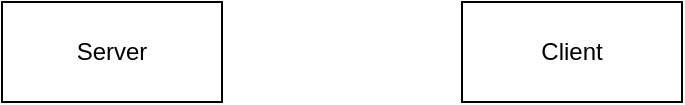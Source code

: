 <mxfile version="24.7.17">
  <diagram name="페이지-1" id="q_QOIHKQlHeV1YXHqnag">
    <mxGraphModel dx="1434" dy="780" grid="1" gridSize="10" guides="1" tooltips="1" connect="1" arrows="1" fold="1" page="1" pageScale="1" pageWidth="827" pageHeight="1169" math="0" shadow="0">
      <root>
        <mxCell id="0" />
        <mxCell id="1" parent="0" />
        <mxCell id="4QjMuwyvCpc_4bGYbP49-60" value="Server" style="html=1;whiteSpace=wrap;" vertex="1" parent="1">
          <mxGeometry x="200" y="10" width="110" height="50" as="geometry" />
        </mxCell>
        <mxCell id="4QjMuwyvCpc_4bGYbP49-61" value="Client" style="html=1;whiteSpace=wrap;" vertex="1" parent="1">
          <mxGeometry x="430" y="10" width="110" height="50" as="geometry" />
        </mxCell>
      </root>
    </mxGraphModel>
  </diagram>
</mxfile>
